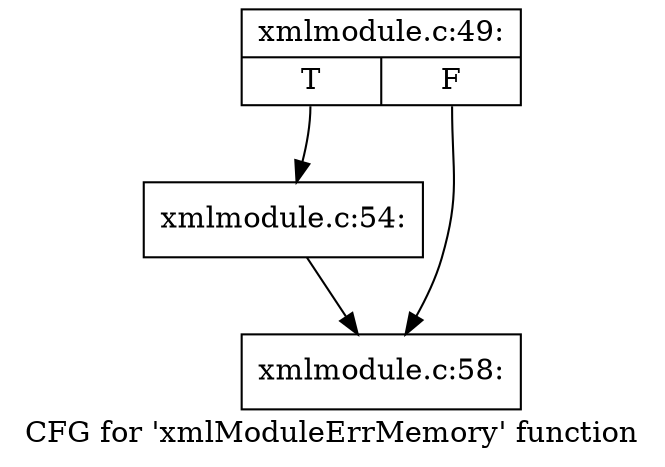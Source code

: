 digraph "CFG for 'xmlModuleErrMemory' function" {
	label="CFG for 'xmlModuleErrMemory' function";

	Node0x5556ed4ffb10 [shape=record,label="{xmlmodule.c:49:|{<s0>T|<s1>F}}"];
	Node0x5556ed4ffb10:s0 -> Node0x5556ed501b90;
	Node0x5556ed4ffb10:s1 -> Node0x5556ed501be0;
	Node0x5556ed501b90 [shape=record,label="{xmlmodule.c:54:}"];
	Node0x5556ed501b90 -> Node0x5556ed501be0;
	Node0x5556ed501be0 [shape=record,label="{xmlmodule.c:58:}"];
}

